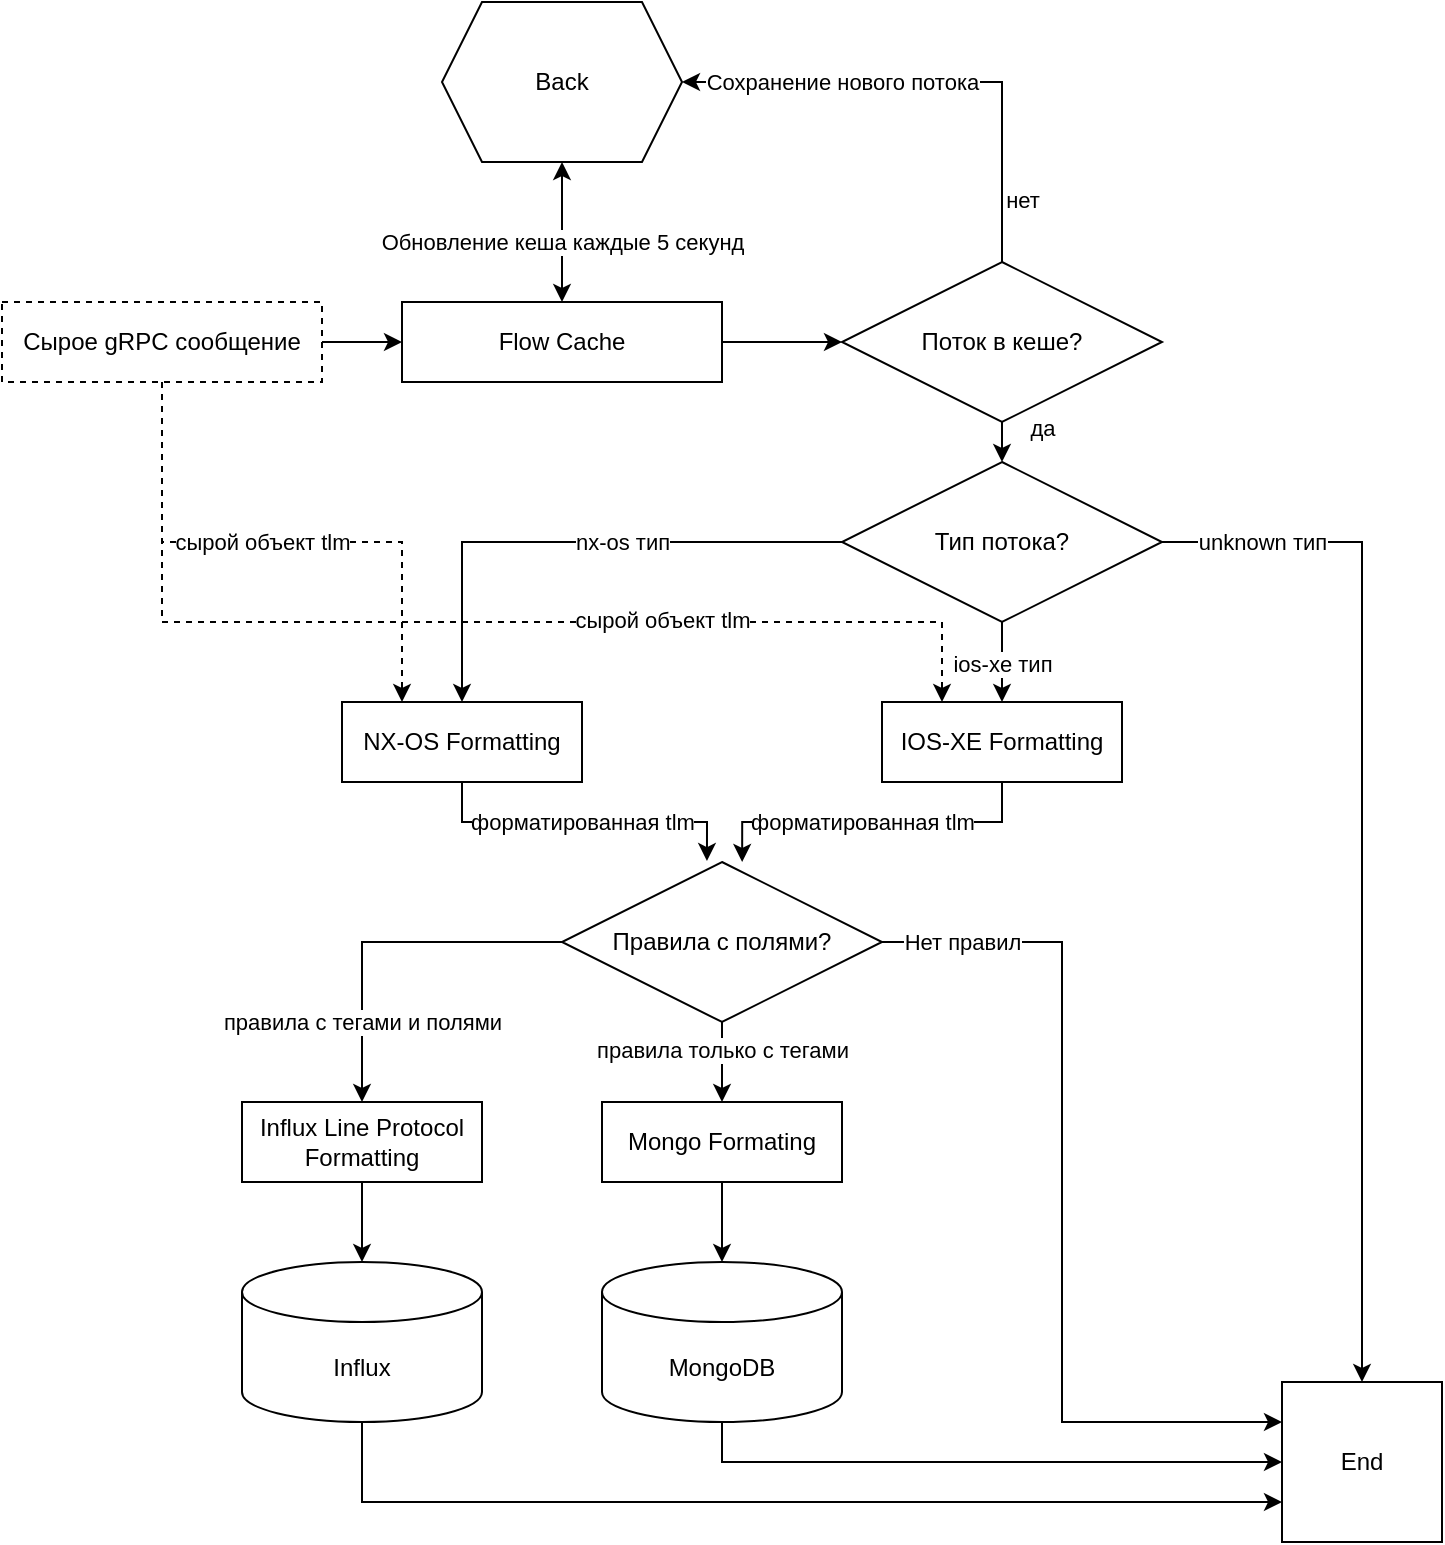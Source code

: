 <mxfile version="20.5.3" type="github">
  <diagram id="WBKXSfPQTBr5fb60Gtax" name="Страница 1">
    <mxGraphModel dx="942" dy="582" grid="1" gridSize="10" guides="1" tooltips="1" connect="1" arrows="1" fold="1" page="1" pageScale="1" pageWidth="827" pageHeight="1169" math="0" shadow="0">
      <root>
        <mxCell id="0" />
        <mxCell id="1" parent="0" />
        <mxCell id="VuNClHT3pwqAGzMwTm9k-52" style="edgeStyle=orthogonalEdgeStyle;rounded=0;orthogonalLoop=1;jettySize=auto;html=1;exitX=1;exitY=0.5;exitDx=0;exitDy=0;entryX=0;entryY=0.5;entryDx=0;entryDy=0;startArrow=none;startFill=0;" edge="1" parent="1" source="VuNClHT3pwqAGzMwTm9k-3" target="VuNClHT3pwqAGzMwTm9k-7">
          <mxGeometry relative="1" as="geometry" />
        </mxCell>
        <mxCell id="VuNClHT3pwqAGzMwTm9k-57" style="edgeStyle=orthogonalEdgeStyle;rounded=0;orthogonalLoop=1;jettySize=auto;html=1;exitX=0.5;exitY=1;exitDx=0;exitDy=0;entryX=0.25;entryY=0;entryDx=0;entryDy=0;startArrow=none;startFill=0;dashed=1;" edge="1" parent="1" source="VuNClHT3pwqAGzMwTm9k-3" target="VuNClHT3pwqAGzMwTm9k-27">
          <mxGeometry relative="1" as="geometry" />
        </mxCell>
        <mxCell id="VuNClHT3pwqAGzMwTm9k-58" value="сырой объект tlm" style="edgeLabel;html=1;align=center;verticalAlign=middle;resizable=0;points=[];" vertex="1" connectable="0" parent="VuNClHT3pwqAGzMwTm9k-57">
          <mxGeometry x="-0.136" y="-3" relative="1" as="geometry">
            <mxPoint x="9" y="-3" as="offset" />
          </mxGeometry>
        </mxCell>
        <mxCell id="VuNClHT3pwqAGzMwTm9k-59" style="edgeStyle=orthogonalEdgeStyle;rounded=0;orthogonalLoop=1;jettySize=auto;html=1;exitX=0.5;exitY=1;exitDx=0;exitDy=0;entryX=0.25;entryY=0;entryDx=0;entryDy=0;startArrow=none;startFill=0;dashed=1;" edge="1" parent="1" source="VuNClHT3pwqAGzMwTm9k-3" target="VuNClHT3pwqAGzMwTm9k-31">
          <mxGeometry relative="1" as="geometry">
            <Array as="points">
              <mxPoint x="120" y="320" />
              <mxPoint x="510" y="320" />
            </Array>
          </mxGeometry>
        </mxCell>
        <mxCell id="VuNClHT3pwqAGzMwTm9k-60" value="сырой объект tlm" style="edgeLabel;html=1;align=center;verticalAlign=middle;resizable=0;points=[];" vertex="1" connectable="0" parent="VuNClHT3pwqAGzMwTm9k-59">
          <mxGeometry x="0.345" y="2" relative="1" as="geometry">
            <mxPoint y="1" as="offset" />
          </mxGeometry>
        </mxCell>
        <mxCell id="VuNClHT3pwqAGzMwTm9k-3" value="Сырое gRPC сообщение" style="text;html=1;align=center;verticalAlign=middle;whiteSpace=wrap;rounded=0;strokeColor=default;dashed=1;" vertex="1" parent="1">
          <mxGeometry x="40" y="160" width="160" height="40" as="geometry" />
        </mxCell>
        <mxCell id="VuNClHT3pwqAGzMwTm9k-10" value="" style="edgeStyle=orthogonalEdgeStyle;rounded=0;orthogonalLoop=1;jettySize=auto;html=1;startArrow=classic;startFill=1;" edge="1" parent="1" source="VuNClHT3pwqAGzMwTm9k-7" target="VuNClHT3pwqAGzMwTm9k-9">
          <mxGeometry relative="1" as="geometry" />
        </mxCell>
        <mxCell id="VuNClHT3pwqAGzMwTm9k-21" value="Обновление кеша каждые 5 секунд" style="edgeLabel;html=1;align=center;verticalAlign=middle;resizable=0;points=[];" vertex="1" connectable="0" parent="VuNClHT3pwqAGzMwTm9k-10">
          <mxGeometry x="0.265" y="-2" relative="1" as="geometry">
            <mxPoint x="-2" y="14" as="offset" />
          </mxGeometry>
        </mxCell>
        <mxCell id="VuNClHT3pwqAGzMwTm9k-28" style="edgeStyle=orthogonalEdgeStyle;rounded=0;orthogonalLoop=1;jettySize=auto;html=1;exitX=1;exitY=0.5;exitDx=0;exitDy=0;entryX=0;entryY=0.5;entryDx=0;entryDy=0;startArrow=none;startFill=0;" edge="1" parent="1" source="VuNClHT3pwqAGzMwTm9k-7" target="VuNClHT3pwqAGzMwTm9k-17">
          <mxGeometry relative="1" as="geometry" />
        </mxCell>
        <mxCell id="VuNClHT3pwqAGzMwTm9k-7" value="Flow Cache" style="whiteSpace=wrap;html=1;rounded=0;" vertex="1" parent="1">
          <mxGeometry x="240" y="160" width="160" height="40" as="geometry" />
        </mxCell>
        <mxCell id="VuNClHT3pwqAGzMwTm9k-9" value="Back" style="shape=hexagon;perimeter=hexagonPerimeter2;whiteSpace=wrap;html=1;fixedSize=1;rounded=0;" vertex="1" parent="1">
          <mxGeometry x="260" y="10" width="120" height="80" as="geometry" />
        </mxCell>
        <mxCell id="VuNClHT3pwqAGzMwTm9k-19" style="edgeStyle=orthogonalEdgeStyle;rounded=0;orthogonalLoop=1;jettySize=auto;html=1;exitX=0.5;exitY=0;exitDx=0;exitDy=0;entryX=1;entryY=0.5;entryDx=0;entryDy=0;startArrow=none;startFill=0;" edge="1" parent="1" source="VuNClHT3pwqAGzMwTm9k-17" target="VuNClHT3pwqAGzMwTm9k-9">
          <mxGeometry relative="1" as="geometry" />
        </mxCell>
        <mxCell id="VuNClHT3pwqAGzMwTm9k-20" value="Сохранение нового потока" style="edgeLabel;html=1;align=center;verticalAlign=middle;resizable=0;points=[];" vertex="1" connectable="0" parent="VuNClHT3pwqAGzMwTm9k-19">
          <mxGeometry x="0.307" relative="1" as="geometry">
            <mxPoint x="-7" as="offset" />
          </mxGeometry>
        </mxCell>
        <mxCell id="VuNClHT3pwqAGzMwTm9k-61" value="нет" style="edgeLabel;html=1;align=center;verticalAlign=middle;resizable=0;points=[];" vertex="1" connectable="0" parent="VuNClHT3pwqAGzMwTm9k-19">
          <mxGeometry x="-0.74" y="-2" relative="1" as="geometry">
            <mxPoint x="8" y="1" as="offset" />
          </mxGeometry>
        </mxCell>
        <mxCell id="VuNClHT3pwqAGzMwTm9k-24" style="edgeStyle=orthogonalEdgeStyle;rounded=0;orthogonalLoop=1;jettySize=auto;html=1;exitX=0.5;exitY=1;exitDx=0;exitDy=0;entryX=0.5;entryY=0;entryDx=0;entryDy=0;startArrow=none;startFill=0;" edge="1" parent="1" source="VuNClHT3pwqAGzMwTm9k-17" target="VuNClHT3pwqAGzMwTm9k-23">
          <mxGeometry relative="1" as="geometry" />
        </mxCell>
        <mxCell id="VuNClHT3pwqAGzMwTm9k-62" value="да" style="edgeLabel;html=1;align=center;verticalAlign=middle;resizable=0;points=[];" vertex="1" connectable="0" parent="VuNClHT3pwqAGzMwTm9k-24">
          <mxGeometry x="-0.69" y="2" relative="1" as="geometry">
            <mxPoint x="18" as="offset" />
          </mxGeometry>
        </mxCell>
        <mxCell id="VuNClHT3pwqAGzMwTm9k-17" value="Поток в кеше?" style="rhombus;whiteSpace=wrap;html=1;" vertex="1" parent="1">
          <mxGeometry x="460" y="140" width="160" height="80" as="geometry" />
        </mxCell>
        <mxCell id="VuNClHT3pwqAGzMwTm9k-29" style="edgeStyle=orthogonalEdgeStyle;rounded=0;orthogonalLoop=1;jettySize=auto;html=1;exitX=0;exitY=0.5;exitDx=0;exitDy=0;entryX=0.5;entryY=0;entryDx=0;entryDy=0;startArrow=none;startFill=0;" edge="1" parent="1" source="VuNClHT3pwqAGzMwTm9k-23" target="VuNClHT3pwqAGzMwTm9k-27">
          <mxGeometry relative="1" as="geometry" />
        </mxCell>
        <mxCell id="VuNClHT3pwqAGzMwTm9k-30" value="nx-os тип" style="edgeLabel;html=1;align=center;verticalAlign=middle;resizable=0;points=[];" vertex="1" connectable="0" parent="VuNClHT3pwqAGzMwTm9k-29">
          <mxGeometry x="0.129" y="4" relative="1" as="geometry">
            <mxPoint x="42" y="-4" as="offset" />
          </mxGeometry>
        </mxCell>
        <mxCell id="VuNClHT3pwqAGzMwTm9k-32" style="edgeStyle=orthogonalEdgeStyle;rounded=0;orthogonalLoop=1;jettySize=auto;html=1;exitX=0.5;exitY=1;exitDx=0;exitDy=0;entryX=0.5;entryY=0;entryDx=0;entryDy=0;startArrow=none;startFill=0;" edge="1" parent="1" source="VuNClHT3pwqAGzMwTm9k-23" target="VuNClHT3pwqAGzMwTm9k-31">
          <mxGeometry relative="1" as="geometry" />
        </mxCell>
        <mxCell id="VuNClHT3pwqAGzMwTm9k-33" value="ios-xe тип" style="edgeLabel;html=1;align=center;verticalAlign=middle;resizable=0;points=[];" vertex="1" connectable="0" parent="VuNClHT3pwqAGzMwTm9k-32">
          <mxGeometry x="-0.282" y="-2" relative="1" as="geometry">
            <mxPoint x="2" y="6" as="offset" />
          </mxGeometry>
        </mxCell>
        <mxCell id="VuNClHT3pwqAGzMwTm9k-35" style="edgeStyle=orthogonalEdgeStyle;rounded=0;orthogonalLoop=1;jettySize=auto;html=1;exitX=1;exitY=0.5;exitDx=0;exitDy=0;entryX=0.5;entryY=0;entryDx=0;entryDy=0;startArrow=none;startFill=0;" edge="1" parent="1" source="VuNClHT3pwqAGzMwTm9k-23" target="VuNClHT3pwqAGzMwTm9k-34">
          <mxGeometry relative="1" as="geometry" />
        </mxCell>
        <mxCell id="VuNClHT3pwqAGzMwTm9k-36" value="unknown тип" style="edgeLabel;html=1;align=center;verticalAlign=middle;resizable=0;points=[];" vertex="1" connectable="0" parent="VuNClHT3pwqAGzMwTm9k-35">
          <mxGeometry x="-0.09" y="3" relative="1" as="geometry">
            <mxPoint x="-53" y="-137" as="offset" />
          </mxGeometry>
        </mxCell>
        <mxCell id="VuNClHT3pwqAGzMwTm9k-23" value="Тип потока?" style="rhombus;whiteSpace=wrap;html=1;strokeColor=default;fillColor=default;" vertex="1" parent="1">
          <mxGeometry x="460" y="240" width="160" height="80" as="geometry" />
        </mxCell>
        <mxCell id="VuNClHT3pwqAGzMwTm9k-38" style="edgeStyle=orthogonalEdgeStyle;rounded=0;orthogonalLoop=1;jettySize=auto;html=1;exitX=0.5;exitY=1;exitDx=0;exitDy=0;entryX=0.453;entryY=-0.006;entryDx=0;entryDy=0;entryPerimeter=0;startArrow=none;startFill=0;" edge="1" parent="1" source="VuNClHT3pwqAGzMwTm9k-27" target="VuNClHT3pwqAGzMwTm9k-37">
          <mxGeometry relative="1" as="geometry" />
        </mxCell>
        <mxCell id="VuNClHT3pwqAGzMwTm9k-53" value="форматированная tlm" style="edgeLabel;html=1;align=center;verticalAlign=middle;resizable=0;points=[];" vertex="1" connectable="0" parent="VuNClHT3pwqAGzMwTm9k-38">
          <mxGeometry x="-0.214" y="2" relative="1" as="geometry">
            <mxPoint x="16" y="2" as="offset" />
          </mxGeometry>
        </mxCell>
        <mxCell id="VuNClHT3pwqAGzMwTm9k-27" value="NX-OS Formatting" style="rounded=0;whiteSpace=wrap;html=1;strokeColor=default;fillColor=default;" vertex="1" parent="1">
          <mxGeometry x="210" y="360" width="120" height="40" as="geometry" />
        </mxCell>
        <mxCell id="VuNClHT3pwqAGzMwTm9k-39" style="edgeStyle=orthogonalEdgeStyle;rounded=0;orthogonalLoop=1;jettySize=auto;html=1;exitX=0.5;exitY=1;exitDx=0;exitDy=0;entryX=0.563;entryY=0;entryDx=0;entryDy=0;entryPerimeter=0;startArrow=none;startFill=0;" edge="1" parent="1" source="VuNClHT3pwqAGzMwTm9k-31" target="VuNClHT3pwqAGzMwTm9k-37">
          <mxGeometry relative="1" as="geometry" />
        </mxCell>
        <mxCell id="VuNClHT3pwqAGzMwTm9k-56" value="форматированная tlm" style="edgeLabel;html=1;align=center;verticalAlign=middle;resizable=0;points=[];" vertex="1" connectable="0" parent="VuNClHT3pwqAGzMwTm9k-39">
          <mxGeometry x="0.142" relative="1" as="geometry">
            <mxPoint x="7" as="offset" />
          </mxGeometry>
        </mxCell>
        <mxCell id="VuNClHT3pwqAGzMwTm9k-31" value="IOS-XE Formatting" style="rounded=0;whiteSpace=wrap;html=1;strokeColor=default;fillColor=default;" vertex="1" parent="1">
          <mxGeometry x="480" y="360" width="120" height="40" as="geometry" />
        </mxCell>
        <mxCell id="VuNClHT3pwqAGzMwTm9k-34" value="End" style="rounded=0;whiteSpace=wrap;html=1;strokeColor=default;fillColor=default;" vertex="1" parent="1">
          <mxGeometry x="680" y="700" width="80" height="80" as="geometry" />
        </mxCell>
        <mxCell id="VuNClHT3pwqAGzMwTm9k-41" style="edgeStyle=orthogonalEdgeStyle;rounded=0;orthogonalLoop=1;jettySize=auto;html=1;exitX=0;exitY=0.5;exitDx=0;exitDy=0;entryX=0.5;entryY=0;entryDx=0;entryDy=0;startArrow=none;startFill=0;" edge="1" parent="1" source="VuNClHT3pwqAGzMwTm9k-37" target="VuNClHT3pwqAGzMwTm9k-40">
          <mxGeometry relative="1" as="geometry" />
        </mxCell>
        <mxCell id="VuNClHT3pwqAGzMwTm9k-42" value="правила с тегами и полями" style="edgeLabel;html=1;align=center;verticalAlign=middle;resizable=0;points=[];" vertex="1" connectable="0" parent="VuNClHT3pwqAGzMwTm9k-41">
          <mxGeometry x="-0.033" y="-1" relative="1" as="geometry">
            <mxPoint x="-13" y="41" as="offset" />
          </mxGeometry>
        </mxCell>
        <mxCell id="VuNClHT3pwqAGzMwTm9k-46" style="edgeStyle=orthogonalEdgeStyle;rounded=0;orthogonalLoop=1;jettySize=auto;html=1;exitX=0.5;exitY=1;exitDx=0;exitDy=0;entryX=0.5;entryY=0;entryDx=0;entryDy=0;startArrow=none;startFill=0;" edge="1" parent="1" source="VuNClHT3pwqAGzMwTm9k-37" target="VuNClHT3pwqAGzMwTm9k-45">
          <mxGeometry relative="1" as="geometry" />
        </mxCell>
        <mxCell id="VuNClHT3pwqAGzMwTm9k-49" value="правила только с тегами" style="edgeLabel;html=1;align=center;verticalAlign=middle;resizable=0;points=[];" vertex="1" connectable="0" parent="VuNClHT3pwqAGzMwTm9k-46">
          <mxGeometry x="-0.706" y="-1" relative="1" as="geometry">
            <mxPoint x="1" y="8" as="offset" />
          </mxGeometry>
        </mxCell>
        <mxCell id="VuNClHT3pwqAGzMwTm9k-50" style="edgeStyle=orthogonalEdgeStyle;rounded=0;orthogonalLoop=1;jettySize=auto;html=1;exitX=1;exitY=0.5;exitDx=0;exitDy=0;entryX=0;entryY=0.25;entryDx=0;entryDy=0;startArrow=none;startFill=0;" edge="1" parent="1" source="VuNClHT3pwqAGzMwTm9k-37" target="VuNClHT3pwqAGzMwTm9k-34">
          <mxGeometry relative="1" as="geometry">
            <Array as="points">
              <mxPoint x="570" y="480" />
              <mxPoint x="570" y="720" />
            </Array>
          </mxGeometry>
        </mxCell>
        <mxCell id="VuNClHT3pwqAGzMwTm9k-51" value="Нет правил" style="edgeLabel;html=1;align=center;verticalAlign=middle;resizable=0;points=[];" vertex="1" connectable="0" parent="VuNClHT3pwqAGzMwTm9k-50">
          <mxGeometry x="-0.811" y="2" relative="1" as="geometry">
            <mxPoint x="-2" y="2" as="offset" />
          </mxGeometry>
        </mxCell>
        <mxCell id="VuNClHT3pwqAGzMwTm9k-37" value="Правила с полями?" style="rhombus;whiteSpace=wrap;html=1;strokeColor=default;fillColor=default;" vertex="1" parent="1">
          <mxGeometry x="320" y="440" width="160" height="80" as="geometry" />
        </mxCell>
        <mxCell id="VuNClHT3pwqAGzMwTm9k-44" style="edgeStyle=orthogonalEdgeStyle;rounded=0;orthogonalLoop=1;jettySize=auto;html=1;exitX=0.5;exitY=1;exitDx=0;exitDy=0;entryX=0.5;entryY=0;entryDx=0;entryDy=0;entryPerimeter=0;startArrow=none;startFill=0;" edge="1" parent="1" source="VuNClHT3pwqAGzMwTm9k-40" target="VuNClHT3pwqAGzMwTm9k-43">
          <mxGeometry relative="1" as="geometry" />
        </mxCell>
        <mxCell id="VuNClHT3pwqAGzMwTm9k-40" value="Influx Line Protocol Formatting" style="rounded=0;whiteSpace=wrap;html=1;strokeColor=default;fillColor=default;" vertex="1" parent="1">
          <mxGeometry x="160" y="560" width="120" height="40" as="geometry" />
        </mxCell>
        <mxCell id="VuNClHT3pwqAGzMwTm9k-55" style="edgeStyle=orthogonalEdgeStyle;rounded=0;orthogonalLoop=1;jettySize=auto;html=1;exitX=0.5;exitY=1;exitDx=0;exitDy=0;exitPerimeter=0;entryX=0;entryY=0.75;entryDx=0;entryDy=0;startArrow=none;startFill=0;" edge="1" parent="1" source="VuNClHT3pwqAGzMwTm9k-43" target="VuNClHT3pwqAGzMwTm9k-34">
          <mxGeometry relative="1" as="geometry">
            <Array as="points">
              <mxPoint x="220" y="760" />
            </Array>
          </mxGeometry>
        </mxCell>
        <mxCell id="VuNClHT3pwqAGzMwTm9k-43" value="Influx" style="shape=cylinder3;whiteSpace=wrap;html=1;boundedLbl=1;backgroundOutline=1;size=15;strokeColor=default;fillColor=default;" vertex="1" parent="1">
          <mxGeometry x="160" y="640" width="120" height="80" as="geometry" />
        </mxCell>
        <mxCell id="VuNClHT3pwqAGzMwTm9k-48" style="edgeStyle=orthogonalEdgeStyle;rounded=0;orthogonalLoop=1;jettySize=auto;html=1;exitX=0.5;exitY=1;exitDx=0;exitDy=0;entryX=0.5;entryY=0;entryDx=0;entryDy=0;entryPerimeter=0;startArrow=none;startFill=0;" edge="1" parent="1" source="VuNClHT3pwqAGzMwTm9k-45" target="VuNClHT3pwqAGzMwTm9k-47">
          <mxGeometry relative="1" as="geometry" />
        </mxCell>
        <mxCell id="VuNClHT3pwqAGzMwTm9k-45" value="Mongo Formating" style="rounded=0;whiteSpace=wrap;html=1;strokeColor=default;fillColor=default;" vertex="1" parent="1">
          <mxGeometry x="340" y="560" width="120" height="40" as="geometry" />
        </mxCell>
        <mxCell id="VuNClHT3pwqAGzMwTm9k-54" style="edgeStyle=orthogonalEdgeStyle;rounded=0;orthogonalLoop=1;jettySize=auto;html=1;exitX=0.5;exitY=1;exitDx=0;exitDy=0;exitPerimeter=0;entryX=0;entryY=0.5;entryDx=0;entryDy=0;startArrow=none;startFill=0;" edge="1" parent="1" source="VuNClHT3pwqAGzMwTm9k-47" target="VuNClHT3pwqAGzMwTm9k-34">
          <mxGeometry relative="1" as="geometry">
            <Array as="points">
              <mxPoint x="400" y="740" />
            </Array>
          </mxGeometry>
        </mxCell>
        <mxCell id="VuNClHT3pwqAGzMwTm9k-47" value="MongoDB" style="shape=cylinder3;whiteSpace=wrap;html=1;boundedLbl=1;backgroundOutline=1;size=15;strokeColor=default;fillColor=default;" vertex="1" parent="1">
          <mxGeometry x="340" y="640" width="120" height="80" as="geometry" />
        </mxCell>
      </root>
    </mxGraphModel>
  </diagram>
</mxfile>
